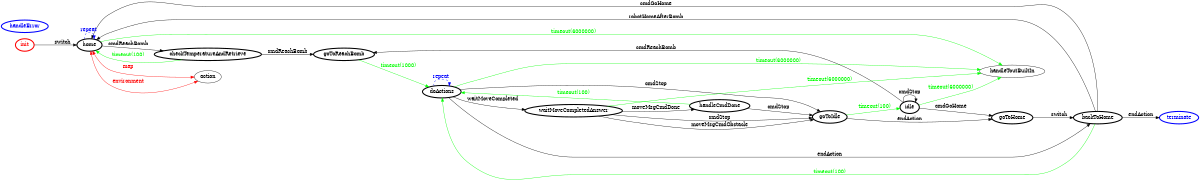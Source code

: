 /*
*
* A GraphViz DOT FSM description 
* Please use a GraphViz visualizer (like http://www.webgraphviz.com)
*  
*/

digraph finite_state_machine {
	rankdir=LR
	size="8,5"
	
	init [ color = red ][ fontcolor = red ][ penwidth = 3 ]
	goToHome [ color = black ][ fontcolor = black ][ penwidth = 3 ]
	backToHome [ color = black ][ fontcolor = black ][ penwidth = 3 ]
	doActions [ color = black ][ fontcolor = black ][ penwidth = 3 ]
	goToIdle [ color = black ][ fontcolor = black ][ penwidth = 3 ]
	idle [ color = black ][ fontcolor = black ][ penwidth = 3 ]
	checkTemperatureAndRetrieve [ color = black ][ fontcolor = black ][ penwidth = 3 ]
	waitMoveCompletedAnswer [ color = black ][ fontcolor = black ][ penwidth = 3 ]
	goToReachBomb [ color = black ][ fontcolor = black ][ penwidth = 3 ]
	handleCmdDone [ color = black ][ fontcolor = black ][ penwidth = 3 ]
	home [ color = black ][ fontcolor = black ][ penwidth = 3 ]
	handleError [ color = blue ][ fontcolor = blue ][ penwidth = 3 ]
	terminate [ color = blue ][ fontcolor = blue ][ penwidth = 3 ]
	
	doActions -> goToIdle [ label = "cmdStop" ][ color = black ][ fontcolor = black ]
	goToReachBomb -> doActions [ label = "timeout(1000)" ][ color = green ][ fontcolor = green ]
	doActions -> doActions [ label = "repeat "][ style = dashed ][ color = blue ][ fontcolor = blue ]
	idle -> idle [ label = "cmdStop" ][ color = black ][ fontcolor = black ]
	waitMoveCompletedAnswer -> handleToutBuiltIn [ label = "timeout(6000000)" ][ color = green ][ fontcolor = green ]
	doActions -> handleToutBuiltIn [ label = "timeout(6000000)" ][ color = green ][ fontcolor = green ]
	checkTemperatureAndRetrieve -> home [ label = "timeout(100)" ][ color = green ][ fontcolor = green ]
	home -> action [ label = "environment" ][ color = red ][ fontcolor = red ][ dir = both ]
	handleCmdDone -> goToIdle [ label = "cmdStop" ][ color = black ][ fontcolor = black ]
	goToIdle -> goToHome [ label = "endAction" ][ color = black ][ fontcolor = black ]
	idle -> handleToutBuiltIn [ label = "timeout(6000000)" ][ color = green ][ fontcolor = green ]
	checkTemperatureAndRetrieve -> goToReachBomb [ label = "cmdReachBomb" ][ color = black ][ fontcolor = black ]
	backToHome -> home [ label = "cmdGoHome" ][ color = black ][ fontcolor = black ]
	home -> action [ label = "map" ][ color = red ][ fontcolor = red ][ dir = both ]
	backToHome -> terminate [ label = "endAction" ][ color = black ][ fontcolor = black ]
	init -> home [ label = "switch" ][ color = black ][ fontcolor = black ]
	backToHome -> home [ label = "robotHomeAfterBomb" ][ color = black ][ fontcolor = black ]
	idle -> goToReachBomb [ label = "cmdReachBomb" ][ color = black ][ fontcolor = black ]
	backToHome -> doActions [ label = "timeout(100)" ][ color = green ][ fontcolor = green ]
	doActions -> backToHome [ label = "endAction" ][ color = black ][ fontcolor = black ]
	idle -> goToHome [ label = "cmdGoHome" ][ color = black ][ fontcolor = black ]
	waitMoveCompletedAnswer -> handleCmdDone [ label = "moveMsgCmdDone" ][ color = black ][ fontcolor = black ]
	doActions -> waitMoveCompletedAnswer [ label = "waitMoveCompleted" ][ color = black ][ fontcolor = black ]
	waitMoveCompletedAnswer -> goToIdle [ label = "cmdStop" ][ color = black ][ fontcolor = black ]
	goToIdle -> idle [ label = "timeout(100)" ][ color = green ][ fontcolor = green ]
	home -> handleToutBuiltIn [ label = "timeout(6000000)" ][ color = green ][ fontcolor = green ]
	home -> home [ label = "repeat "][ style = dashed ][ color = blue ][ fontcolor = blue ]
	home -> checkTemperatureAndRetrieve [ label = "cmdReachBomb" ][ color = black ][ fontcolor = black ]
	handleCmdDone -> doActions [ label = "timeout(100)" ][ color = green ][ fontcolor = green ]
	goToHome -> backToHome [ label = "switch" ][ color = black ][ fontcolor = black ]
	waitMoveCompletedAnswer -> goToIdle [ label = "moveMsgCmdObstacle" ][ color = black ][ fontcolor = black ]
}
